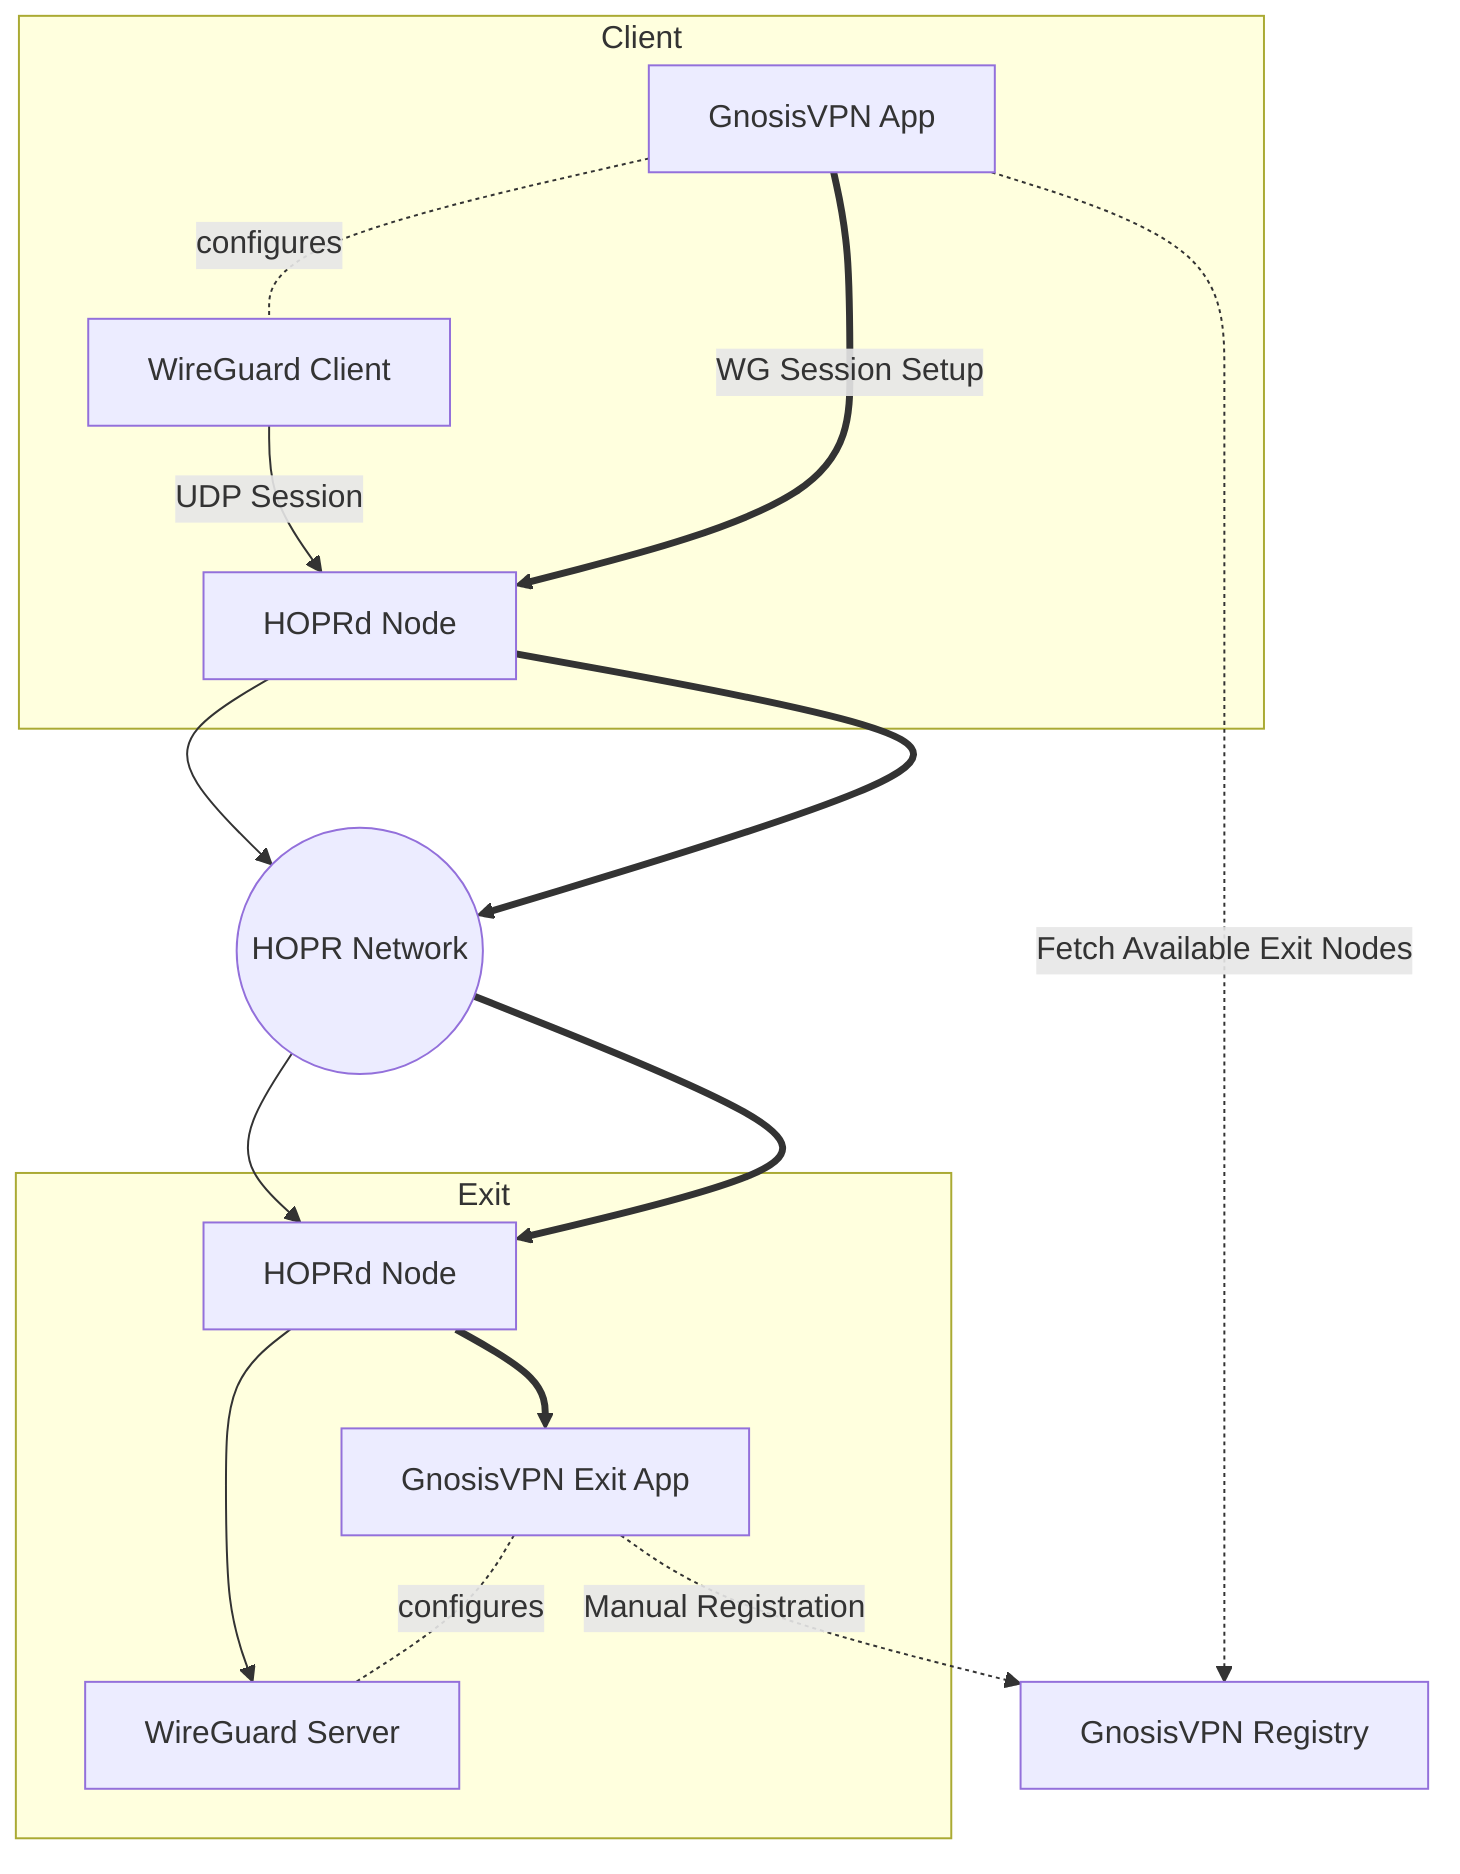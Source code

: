 ---
Title: GnosisVPN Client-Exit Interaction
---
graph TB
    subgraph Client
        hoprd["HOPRd Node"]
        gnosisvpn["GnosisVPN App"]
        wg["WireGuard Client"]
        gnosisvpn -. configures .- wg
    end
    subgraph Exit
        ex_hoprd["HOPRd Node"]
        ex_gnosisvpn["GnosisVPN Exit App"]
        ex_wg["WireGuard Server"]
        ex_gnosisvpn -. configures .- ex_wg
    end
    hopr_network(("HOPR Network"))
    registry["GnosisVPN Registry"]
    gnosisvpn == WG Session Setup ==> hoprd ==> hopr_network ==> ex_hoprd ==> ex_gnosisvpn
    wg -- UDP Session --> hoprd --> hopr_network --> ex_hoprd --> ex_wg
    gnosisvpn -. Fetch Available Exit Nodes .-> registry
    ex_gnosisvpn -. Manual Registration .-> registry